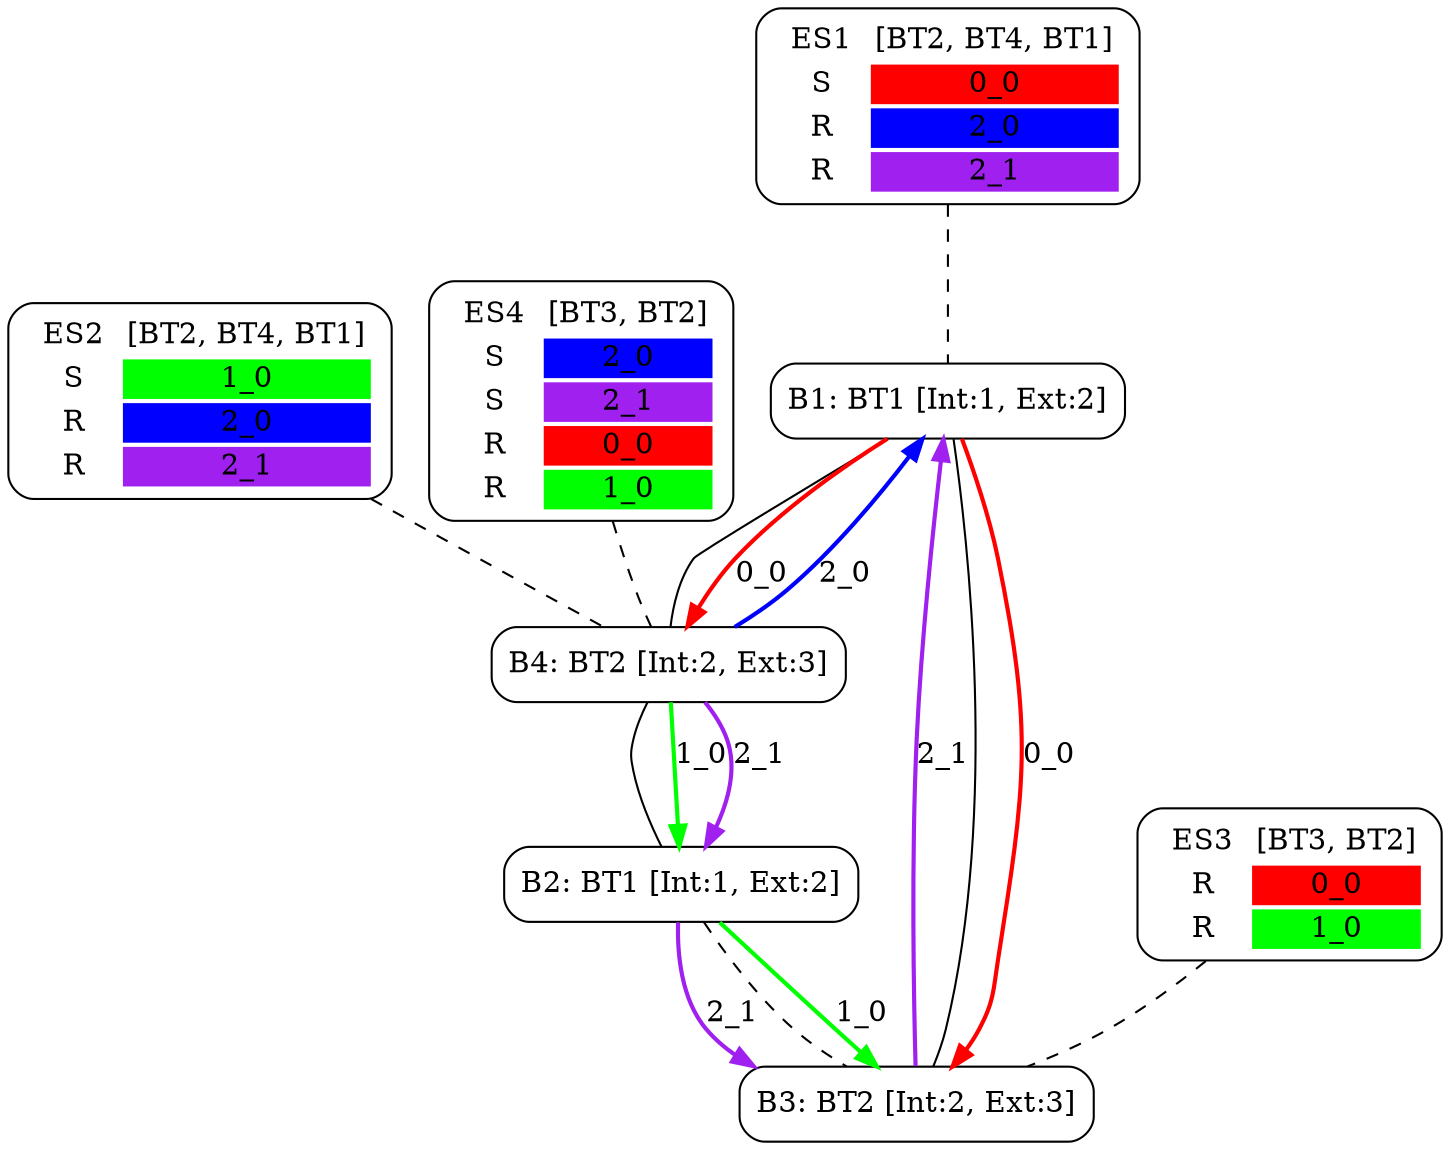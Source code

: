 digraph network {
  ES1 [ label=<<TABLE  BORDER="0"><TR> <TD ALIGN="CENTER" BORDER="0"> ES1 </TD> <TD>[BT2, BT4, BT1]</TD> </TR><TR><TD>S</TD><TD BGCOLOR="red">0_0</TD></TR>
<TR><TD>R</TD><TD BGCOLOR="blue">2_0</TD></TR>
<TR><TD>R</TD><TD BGCOLOR="purple">2_1</TD></TR>
</TABLE>> shape="box" style="rounded" ];
  ES2 [ label=<<TABLE  BORDER="0"><TR> <TD ALIGN="CENTER" BORDER="0"> ES2 </TD> <TD>[BT2, BT4, BT1]</TD> </TR><TR><TD>S</TD><TD BGCOLOR="green">1_0</TD></TR>
<TR><TD>R</TD><TD BGCOLOR="blue">2_0</TD></TR>
<TR><TD>R</TD><TD BGCOLOR="purple">2_1</TD></TR>
</TABLE>> shape="box" style="rounded" ];
  ES3 [ label=<<TABLE  BORDER="0"><TR> <TD ALIGN="CENTER" BORDER="0"> ES3 </TD> <TD>[BT3, BT2]</TD> </TR><TR><TD>R</TD><TD BGCOLOR="red">0_0</TD></TR>
<TR><TD>R</TD><TD BGCOLOR="green">1_0</TD></TR>
</TABLE>> shape="box" style="rounded" ];
  ES4 [ label=<<TABLE  BORDER="0"><TR> <TD ALIGN="CENTER" BORDER="0"> ES4 </TD> <TD>[BT3, BT2]</TD> </TR><TR><TD>S</TD><TD BGCOLOR="blue">2_0</TD></TR>
<TR><TD>S</TD><TD BGCOLOR="purple">2_1</TD></TR>
<TR><TD>R</TD><TD BGCOLOR="red">0_0</TD></TR>
<TR><TD>R</TD><TD BGCOLOR="green">1_0</TD></TR>
</TABLE>> shape="box" style="rounded" ];
  B1 [ label="B1: BT1 [Int:1, Ext:2]" shape="box" style="rounded" ];
  B2 [ label="B2: BT1 [Int:1, Ext:2]" shape="box" style="rounded" ];
  B3 [ label="B3: BT2 [Int:2, Ext:3]" shape="box" style="rounded" ];
  B4 [ label="B4: BT2 [Int:2, Ext:3]" shape="box" style="rounded" ];
  ES1 -> B1 [ style="dashed" arrowhead="none" ];
  ES2 -> B4 [ style="dashed" arrowhead="none" ];
  ES3 -> B3 [ style="dashed" arrowhead="none" ];
  ES4 -> B4 [ style="dashed" arrowhead="none" ];
  B1 -> B3 [ arrowhead="none" ];
  B1 -> B4 [ arrowhead="none" ];
  B2 -> B3 [ style="dashed" arrowhead="none" ];
  B2 -> B4 [ arrowhead="none" ];
  B1 -> B3 [ label="0_0" color="red" style="bold" ];
  B1 -> B4 [ label="0_0" color="red" style="bold" ];
  B4 -> B2 [ label="1_0" color="green" style="bold" ];
  B2 -> B3 [ label="1_0" color="green" style="bold" ];
  B4 -> B1 [ label="2_0" color="blue" style="bold" ];
  B4 -> B2 [ label="2_1" color="purple" style="bold" ];
  B2 -> B3 [ label="2_1" color="purple" style="bold" ];
  B3 -> B1 [ label="2_1" color="purple" style="bold" ];
}
